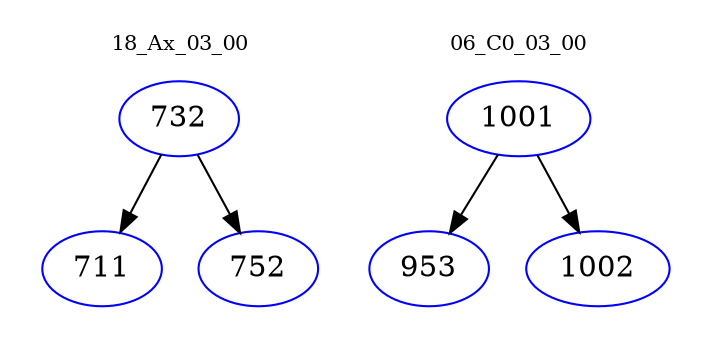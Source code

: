 digraph{
subgraph cluster_0 {
color = white
label = "18_Ax_03_00";
fontsize=10;
T0_732 [label="732", color="blue"]
T0_732 -> T0_711 [color="black"]
T0_711 [label="711", color="blue"]
T0_732 -> T0_752 [color="black"]
T0_752 [label="752", color="blue"]
}
subgraph cluster_1 {
color = white
label = "06_C0_03_00";
fontsize=10;
T1_1001 [label="1001", color="blue"]
T1_1001 -> T1_953 [color="black"]
T1_953 [label="953", color="blue"]
T1_1001 -> T1_1002 [color="black"]
T1_1002 [label="1002", color="blue"]
}
}
